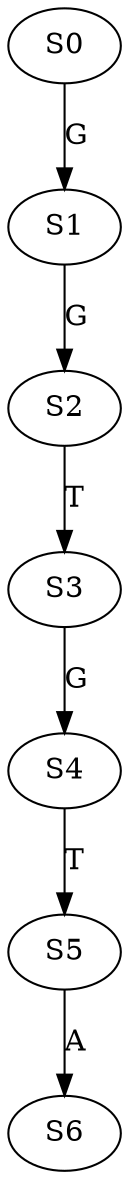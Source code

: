 strict digraph  {
	S0 -> S1 [ label = G ];
	S1 -> S2 [ label = G ];
	S2 -> S3 [ label = T ];
	S3 -> S4 [ label = G ];
	S4 -> S5 [ label = T ];
	S5 -> S6 [ label = A ];
}
